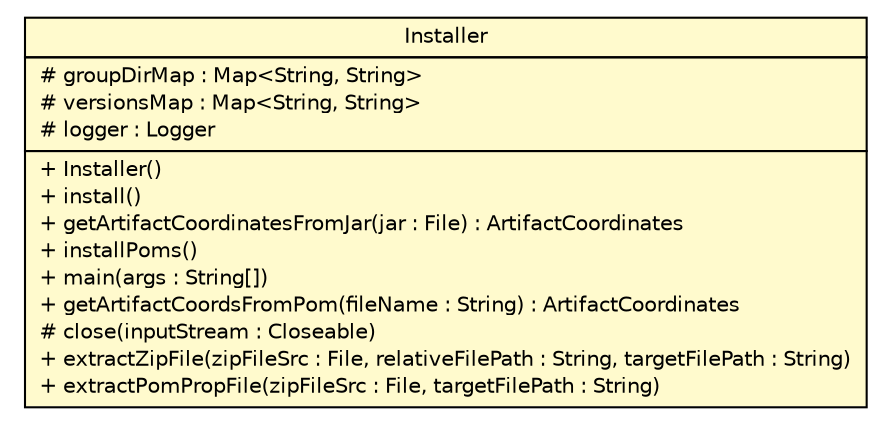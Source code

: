 #!/usr/local/bin/dot
#
# Class diagram 
# Generated by UMLGraph version R5_6 (http://www.umlgraph.org/)
#

digraph G {
	edge [fontname="Helvetica",fontsize=10,labelfontname="Helvetica",labelfontsize=10];
	node [fontname="Helvetica",fontsize=10,shape=plaintext];
	nodesep=0.25;
	ranksep=0.5;
	// sorcer.installer.Installer
	c177291 [label=<<table title="sorcer.installer.Installer" border="0" cellborder="1" cellspacing="0" cellpadding="2" port="p" bgcolor="lemonChiffon" href="./Installer.html">
		<tr><td><table border="0" cellspacing="0" cellpadding="1">
<tr><td align="center" balign="center"> Installer </td></tr>
		</table></td></tr>
		<tr><td><table border="0" cellspacing="0" cellpadding="1">
<tr><td align="left" balign="left"> # groupDirMap : Map&lt;String, String&gt; </td></tr>
<tr><td align="left" balign="left"> # versionsMap : Map&lt;String, String&gt; </td></tr>
<tr><td align="left" balign="left"> # logger : Logger </td></tr>
		</table></td></tr>
		<tr><td><table border="0" cellspacing="0" cellpadding="1">
<tr><td align="left" balign="left"> + Installer() </td></tr>
<tr><td align="left" balign="left"> + install() </td></tr>
<tr><td align="left" balign="left"> + getArtifactCoordinatesFromJar(jar : File) : ArtifactCoordinates </td></tr>
<tr><td align="left" balign="left"> + installPoms() </td></tr>
<tr><td align="left" balign="left"> + main(args : String[]) </td></tr>
<tr><td align="left" balign="left"> + getArtifactCoordsFromPom(fileName : String) : ArtifactCoordinates </td></tr>
<tr><td align="left" balign="left"> # close(inputStream : Closeable) </td></tr>
<tr><td align="left" balign="left"> + extractZipFile(zipFileSrc : File, relativeFilePath : String, targetFilePath : String) </td></tr>
<tr><td align="left" balign="left"> + extractPomPropFile(zipFileSrc : File, targetFilePath : String) </td></tr>
		</table></td></tr>
		</table>>, URL="./Installer.html", fontname="Helvetica", fontcolor="black", fontsize=10.0];
}

